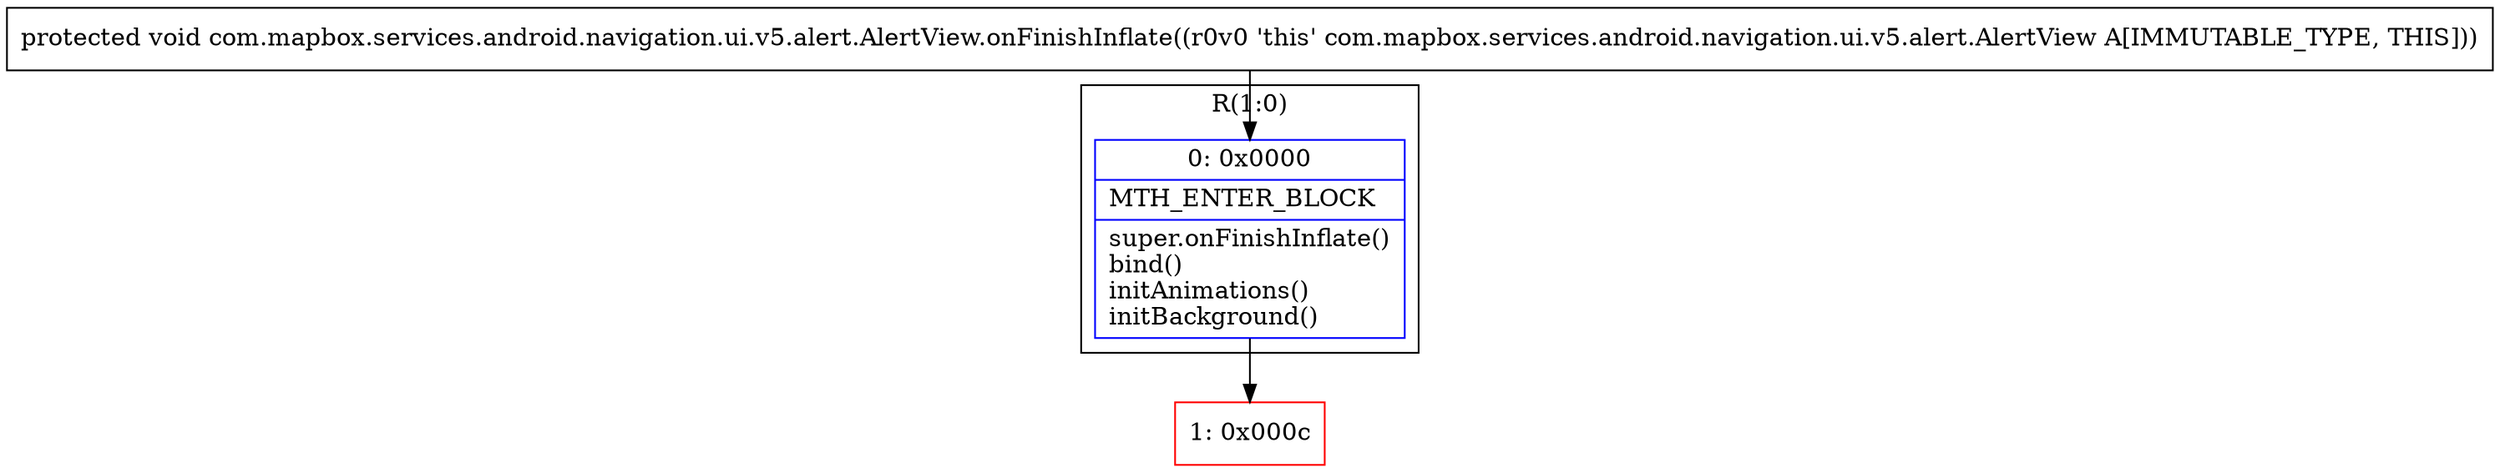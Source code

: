 digraph "CFG forcom.mapbox.services.android.navigation.ui.v5.alert.AlertView.onFinishInflate()V" {
subgraph cluster_Region_1169645527 {
label = "R(1:0)";
node [shape=record,color=blue];
Node_0 [shape=record,label="{0\:\ 0x0000|MTH_ENTER_BLOCK\l|super.onFinishInflate()\lbind()\linitAnimations()\linitBackground()\l}"];
}
Node_1 [shape=record,color=red,label="{1\:\ 0x000c}"];
MethodNode[shape=record,label="{protected void com.mapbox.services.android.navigation.ui.v5.alert.AlertView.onFinishInflate((r0v0 'this' com.mapbox.services.android.navigation.ui.v5.alert.AlertView A[IMMUTABLE_TYPE, THIS])) }"];
MethodNode -> Node_0;
Node_0 -> Node_1;
}

